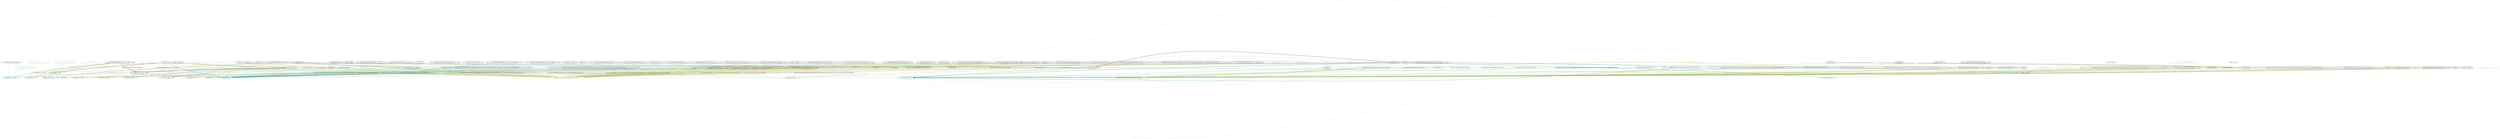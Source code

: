 strict digraph {
    node [shape=box];
    graph [splines=curved];
    2446 [label="SPDXLicense\n443f4e843df984c22700e228b3860b31"
         ,fontcolor=gray
         ,color="#b8bf62"
         ,fillcolor="beige;1"
         ,shape=ellipse];
    2447 [label="spdx:LGPL-2.0+"
         ,color="#b8bf62"
         ,shape=doubleoctagon];
    2448 [label="LGPL-2.0+"
         ,shape=doubleoctagon];
    2449 [label="GNU Library General Public License v2 or later"
         ,shape=doubleoctagon];
    2461 [label="SPDXLicense\n8ef1b5c49d954222c61bf8d1c3f74c3c"
         ,fontcolor=gray
         ,color="#b8bf62"
         ,fillcolor="beige;1"
         ,shape=ellipse];
    2462 [label="spdx:LGPL-2.0-or-later"
         ,shape=doubleoctagon];
    2463 [label="LGPL-2.0-or-later"
         ,shape=doubleoctagon];
    2470 [label="SPDXLicense\ne2efd6447615d77acebad4f7c1e20959"
         ,fontcolor=gray
         ,color="#b8bf62"
         ,fillcolor="beige;1"
         ,shape=ellipse];
    2471 [label="spdx:LGPL-2.1+"
         ,shape=doubleoctagon];
    2472 [label="LGPL-2.1+"
         ,shape=doubleoctagon];
    2473 [label="GNU Lesser General Public License v2.1 or later"
         ,shape=doubleoctagon];
    2486 [label="SPDXLicense\n797be778eb1d10677897529d23730aa7"
         ,fontcolor=gray
         ,color="#b8bf62"
         ,fillcolor="beige;1"
         ,shape=ellipse];
    2487 [label="spdx:LGPL-2.1-or-later"
         ,shape=tripleoctagon];
    2488 [label="LGPL-2.1-or-later"
         ,shape=doubleoctagon];
    6856 [label="FedoraEntry\nda614a7855fde773632116ed18e901c5"
         ,fontcolor=gray
         ,color="#e09d4b"
         ,fillcolor="beige;1"
         ,shape=ellipse];
    6857 [label="Fedora:LGPL-2.0-or-later"
         ,color="#e09d4b"
         ,shape=doubleoctagon];
    6858 [label="GNU Lesser General Public License (no version)"
         ,color="#e09d4b"
         ,shape=octagon];
    6859 [label="GNU Lesser General Public License v2 (or 2.1) or later"
         ,color="#e09d4b"
         ,shape=octagon];
    6860 [label="LGPLv2+"
         ,shape=doubleoctagon];
    6913 [label="FedoraEntry\n5ed37863755909743ca22318afce72ef"
         ,fontcolor=gray
         ,color="#e09d4b"
         ,fillcolor="beige;1"
         ,shape=ellipse];
    6914 [label="Fedora:LGPL-2.1-or-later"
         ,color="#e09d4b"
         ,shape=doubleoctagon];
    9401 [label="GNU Library General Public License"
         ,shape=octagon];
    9403 [label="BlueOakCouncil\nbf57885d28ac11df1c6c25b44aee8200"
         ,fontcolor=gray
         ,color="#00876c"
         ,fillcolor="beige;1"
         ,shape=ellipse];
    9404 [label="BlueOak:LGPL-2.0-or-later"
         ,color="#00876c"
         ,shape=doubleoctagon];
    9409 [label="BlueOakCouncil\na6222a8463da9039cf71763a56777a64"
         ,fontcolor=gray
         ,color="#00876c"
         ,fillcolor="beige;1"
         ,shape=ellipse];
    9410 [label="BlueOak:LGPL-2.1-or-later"
         ,color="#00876c"
         ,shape=doubleoctagon];
    9619 [label="OSADLRule\ndd228aaf9806525cf4fce75e69607da4"
         ,fontcolor=gray
         ,color="#58a066"
         ,fillcolor="beige;1"
         ,shape=ellipse];
    9620 [label="osadl:LGPL-2.0-or-later"
         ,color="#58a066"
         ,shape=doubleoctagon];
    9625 [label="OSADLRule\n94050a312358dfb9792d528bb0165557"
         ,fontcolor=gray
         ,color="#58a066"
         ,fillcolor="beige;1"
         ,shape=ellipse];
    9626 [label="osadl:LGPL-2.1-or-later"
         ,color="#58a066"
         ,shape=doubleoctagon];
    9900 [label="OSADLMatrix\n3b1f76b3d50c8ab5c261469e04bf87b8"
         ,fontcolor=gray
         ,color="#58a066"
         ,fillcolor="beige;1"
         ,shape=ellipse];
    9904 [label="OSADLMatrix\nf19ba5e6a7164ae0aa983d4877f14785"
         ,fontcolor=gray
         ,color="#58a066"
         ,fillcolor="beige;1"
         ,shape=ellipse];
    10283 [label="fsf:LGPLv2.1"
          ,color="#deb256"
          ,shape=octagon];
    18309 [label="ScancodeData\nb151a8ef20ac0cdac173d01f0c517dca"
          ,fontcolor=gray
          ,color="#dac767"
          ,fillcolor="beige;1"
          ,shape=ellipse];
    18310 [label="scancode:lgpl-2.0-plus"
          ,shape=doubleoctagon];
    18311 [label="lgpl-2.0-plus"
          ,shape=doubleoctagon];
    18312 [label="LGPL 2.0 or later"
          ,shape=doubleoctagon];
    18313 [label="GNU Library General Public License 2.0 or later"
          ,shape=doubleoctagon];
    18369 [label="ScancodeData\n18a0fa0890a418316cd617a670cea315"
          ,fontcolor=gray
          ,color="#dac767"
          ,fillcolor="beige;1"
          ,shape=ellipse];
    18370 [label="scancode:lgpl-2.1-plus"
          ,shape=doubleoctagon];
    18371 [label="lgpl-2.1-plus"
          ,shape=doubleoctagon];
    18372 [label="LGPL 2.1 or later"
          ,shape=doubleoctagon];
    18373 [label="GNU Lesser General Public License 2.1 or later"
          ,shape=doubleoctagon];
    25923 [label="Fossology\nf784903bee0b91d2d3cc847b19995191"
          ,fontcolor=gray
          ,color="#e18745"
          ,fillcolor="beige;1"
          ,shape=ellipse];
    25924 [label="fossology:LGPL-2.0+"
          ,color="#e18745"
          ,shape=doubleoctagon];
    25926 [label="Fossology\n14607a2b7bc3a8bbbd67250f1cb607d6"
          ,fontcolor=gray
          ,color="#e18745"
          ,fillcolor="beige;1"
          ,shape=ellipse];
    25927 [label="fossology:LGPL-2.1+"
          ,color="#e18745"
          ,shape=doubleoctagon];
    27201 [label=LGPL
          ,shape=octagon];
    28783 [label="OrtLicenseCategorization\n92f62731dd83140c649e53a1b1a6e089"
          ,fontcolor=gray
          ,color="#e06f45"
          ,fillcolor="beige;1"
          ,shape=ellipse];
    28785 [label="OrtLicenseCategorization\n543501be5a65bdcf3ede3a87023ad2bf"
          ,fontcolor=gray
          ,color="#e06f45"
          ,fillcolor="beige;1"
          ,shape=ellipse];
    35530 [label="OrtLicenseCategorization\nbf7aca2e144fe971e7825c869a8473e1"
          ,fontcolor=gray
          ,color="#e09d4b"
          ,fillcolor="beige;1"
          ,shape=ellipse];
    35535 [label="OrtLicenseCategorization\n5b53ac23d2f73b00a27b57fccce4c364"
          ,fontcolor=gray
          ,color="#e09d4b"
          ,fillcolor="beige;1"
          ,shape=ellipse];
    37045 [label="CavilLicenseChange\nd2722e2d12b7aefdb7d8137c38249b0b"
          ,fontcolor=gray
          ,color="#379469"
          ,fillcolor="beige;1"
          ,shape=ellipse];
    37046 [label="cavil:LGPL-2.0-or-later"
          ,color="#379469"
          ,shape=doubleoctagon];
    37047 [label="LGPL v2 or later"
          ,color="#379469"
          ,shape=octagon];
    37048 [label="LGPL v2.0 or later"
          ,color="#379469"
          ,shape=octagon];
    37049 [label="LGPLv2.0+"
          ,shape=doubleoctagon];
    37056 [label="CavilLicenseChange\nd9b0e35754eb01f0630aacb08b5fae65"
          ,fontcolor=gray
          ,color="#379469"
          ,fillcolor="beige;1"
          ,shape=ellipse];
    37057 [label="cavil:LGPL-2.1-or-later"
          ,color="#379469"
          ,shape=doubleoctagon];
    37058 [label="GNU LGPL v2.1 or later"
          ,color="#379469"
          ,shape=octagon];
    37059 [label="LGPL V2+"
          ,shape=doubleoctagon];
    37060 [label="LGPL v2.1 or later"
          ,color="#379469"
          ,shape=octagon];
    37061 [label="LGPL v2.1+"
          ,shape=doubleoctagon];
    37062 [label="LGPL-2.0.1 or later"
          ,color="#379469"
          ,shape=octagon];
    37063 [label="LGPLv2.1+"
          ,shape=doubleoctagon];
    42389 [label="MetaeffektLicense\n68f17d1b654f95f057148154bf188143"
          ,fontcolor=gray
          ,color="#00876c"
          ,fillcolor="beige;1"
          ,shape=ellipse];
    42390 [label="metaeffekt:LGPL-2.0+"
          ,color="#00876c"
          ,shape=doubleoctagon];
    42391 [label="metaeffekt:GNU Library General Public License 2.0 (or any later version)"
          ,color="#00876c"
          ,shape=doubleoctagon];
    42392 [label="GNU Library General Public License 2.0 (or any later version)"
          ,shape=doubleoctagon];
    42393 [label="GNU Library General Public License, Version 2.0+"
          ,shape=doubleoctagon];
    42394 [label="GNU LIBRARY GENERAL PUBLIC LICENSE Version 2+"
          ,shape=doubleoctagon];
    42395 [label="GNU Lesser GPL 2.0+"
          ,color="#00876c"
          ,shape=octagon];
    42396 [label="GNU Lesser General Public License Version 2+"
          ,color="#00876c"
          ,shape=octagon];
    42397 [label="GNU Lesser General Public License, Version 2.0+"
          ,color="#00876c"
          ,shape=octagon];
    42398 [label="GNU Library or Lesser General Public License version 2.0+"
          ,shape=doubleoctagon];
    42399 [label="GNU Library General Public License (GPL), Version 2.0+"
          ,shape=doubleoctagon];
    42400 [label="GNU Library General Public License (LGPL), Version 2.0+"
          ,shape=doubleoctagon];
    42401 [label="GNU Library General Public License 2+"
          ,shape=doubleoctagon];
    42402 [label="GNU Library General Public License version 2.0+"
          ,shape=doubleoctagon];
    42403 [label="GNU Library General Public License, Version 2.0 or any later version"
          ,shape=doubleoctagon];
    42404 [label="GNU Lesser General Public License, Version 2 or any later version"
          ,color="#00876c"
          ,shape=octagon];
    42405 [label="Lesser General Public License (LGPL)), Version 2.0+"
          ,color="#00876c"
          ,shape=octagon];
    42406 [label="LGPL 2+"
          ,shape=doubleoctagon];
    42407 [label="LGPL 2.0+ license"
          ,shape=doubleoctagon];
    42408 [label="LGPL V.2+"
          ,shape=doubleoctagon];
    42409 [label="LGPL-2+"
          ,shape=doubleoctagon];
    42410 [label="LGPL2+"
          ,shape=doubleoctagon];
    42411 [label="GNU Lesser/Library General Public License version 2+"
          ,color="#00876c"
          ,shape=octagon];
    42412 [label="GNU Library General Public License as published by the Free Software Foundation; either version 2 of the License, or (at your option) any later version"
          ,shape=doubleoctagon];
    42413 [label="GNU Lesser General Public License as published by the Free Software Foundation; either version 2 of the License, or (at your option) any later version"
          ,color="#00876c"
          ,shape=octagon];
    42414 [label="GNU Lesser General Public License >= 2.0"
          ,color="#00876c"
          ,shape=octagon];
    42415 [label="GNU Library General Public License as published by the Free Software Foundation; either version 2 of the License, or any later version"
          ,shape=doubleoctagon];
    42416 [label="GNU Library General Public License as published by the Free Software Foundation, either version 2 of the License, or any later version"
          ,shape=doubleoctagon];
    42417 [label="GNU Library General Public License as published by the Free Software Foundation; either version 2, or (at your option) any later version"
          ,shape=doubleoctagon];
    42579 [label="MetaeffektLicense\ndb6310746184e51800407699f526d684"
          ,fontcolor=gray
          ,color="#00876c"
          ,fillcolor="beige;1"
          ,shape=ellipse];
    42580 [label="metaeffekt:LGPL-2.1+"
          ,color="#00876c"
          ,shape=doubleoctagon];
    42581 [label="metaeffekt:GNU Lesser General Public License 2.1 (or any later version)"
          ,color="#00876c"
          ,shape=doubleoctagon];
    42582 [label="GNU Lesser General Public License 2.1 (or any later version)"
          ,shape=doubleoctagon];
    42583 [label="GNU Lesser General Public License, Version 2.1+"
          ,shape=doubleoctagon];
    42584 [label="GNU LESSER GENERAL PUBLIC LICENSE 2.1+"
          ,shape=doubleoctagon];
    42585 [label="LGPL (GNU Lesser General Public License), V2.1 or later"
          ,shape=doubleoctagon];
    42586 [label="LGPL 2.1+"
          ,shape=doubleoctagon];
    42587 [label="LGPL version 2.1+"
          ,shape=doubleoctagon];
    42588 [label="LGPL(v2.1+)"
          ,shape=doubleoctagon];
    42589 [label="GNU LIBRARY GENERAL PUBLIC LICENSE, Version 2.1+"
          ,shape=doubleoctagon];
    42590 [label="GNU Lesser GPL 2.1+"
          ,shape=doubleoctagon];
    42591 [label="GNU Lesser General Public License (LGPL), version 2.1+"
          ,shape=doubleoctagon];
    42592 [label="GNU Lesser General Public License (LGPL), version 2.1 or later"
          ,shape=doubleoctagon];
    42593 [label="GNU Lesser General Public License - v 2.1 or later"
          ,shape=doubleoctagon];
    42594 [label="GNU Lesser General Public License Version 2.1 or later"
          ,shape=doubleoctagon];
    42595 [label="GNU Lesser General Public License v2.1+"
          ,shape=doubleoctagon];
    42596 [label="GNU Lesser General Public License version 2.1+"
          ,shape=doubleoctagon];
    42597 [label="GNU Lesser General Public License, 2.1+"
          ,shape=doubleoctagon];
    42598 [label="GNU Lesser General Public License, v. 2.1+"
          ,shape=doubleoctagon];
    42599 [label="GNU Lesser Public License 2.1+"
          ,shape=doubleoctagon];
    42600 [label="GNU Library or Lesser General Public License (LGPL) V2.1+"
          ,shape=doubleoctagon];
    42601 [label="GNU Library or Lesser General Public License (LGPL) 2.1+"
          ,shape=doubleoctagon];
    42602 [label="GNU General Lesser Public License (LGPL) version 2.1+"
          ,shape=doubleoctagon];
    42603 [label="Lesser Gnu Public License, Version 2.1+"
          ,shape=doubleoctagon];
    42604 [label="Lesser General Public License (LGPL) v 2.1+"
          ,shape=doubleoctagon];
    42605 [label="Lesser General Public License (LGPL), Version 2.1+"
          ,shape=doubleoctagon];
    42606 [label="LGPL license, Version 2.1+"
          ,shape=doubleoctagon];
    42607 [label="LGPL v 2.1+"
          ,shape=doubleoctagon];
    42608 [label="LGPL version 2.1 or later"
          ,shape=doubleoctagon];
    42609 [label="LGPL, v2.1 or later"
          ,shape=doubleoctagon];
    42610 [label="LGPL2.1+"
          ,shape=doubleoctagon];
    42611 [label="LGPLv2.1 or later"
          ,shape=doubleoctagon];
    42612 [label="lgpl_v2_1+"
          ,shape=doubleoctagon];
    42613 [label="GNU Lesser General Public License as published by the Free Software Foundation; either version 2.1, or (at your option) any later version"
          ,shape=doubleoctagon];
    42614 [label="GNU Lesser General Public License as published by the Free Software Foundation, either version 2.1 of the License, or (at your option) any later version"
          ,shape=doubleoctagon];
    42615 [label="GNU Lesser General Public License as published by the Free Software Foundation; either version 2.1 of the License, or (at your option) any later version"
          ,shape=doubleoctagon];
    42616 [label="GNU Lesser General Public License, V2.1 or later"
          ,shape=doubleoctagon];
    42617 [label="GNU Lesser General Public License as ~ published by the Free Software Foundation; either version 2.1 of ~ the License, or (at your option) any later version"
          ,shape=doubleoctagon];
    42618 [label="[GNU Lesser General Public License] as published by the Free Software Foundation; either version 2.1 of the License, or (at your option) any later version"
          ,color="#00876c"
          ,shape=octagon];
    42619 [label="GNU Lesser General Public License as published by the Free Software Foundation ; either version 2 . 1 of License or ( at your option ) any later version"
          ,color="#00876c"
          ,shape=octagon];
    42620 [label="GNU Lesser General Public License (version 2.1 or at your option any later version)"
          ,color="#00876c"
          ,shape=octagon];
    42621 [label="GNU Lesser general Public License as published by the Free Software Foundation ; either version 2 . 1 of the License or ( at your option ) any later version"
          ,color="#00876c"
          ,shape=octagon];
    42622 [label="GNU Lesser General Public License ; as published by the Free Software Foundation ; either version 2 . 1 of ; the License or ( at your option ) any later version"
          ,color="#00876c"
          ,shape=octagon];
    42623 [label="GNU Lesser General License as published by the Free Software Foundation; either version 2.1 of the License or (at your option) any later version"
          ,color="#00876c"
          ,shape=octagon];
    49997 [label="HermineLicense\n9730269df542bd3f057f93a8e1f143ff"
          ,fontcolor=gray
          ,color="#dc574a"
          ,fillcolor="beige;1"
          ,shape=ellipse];
    50002 [label="HermineLicense\nbc087c6e782136cf6d044538f6b3ae68"
          ,fontcolor=gray
          ,color="#dc574a"
          ,fillcolor="beige;1"
          ,shape=ellipse];
    50611 [label="FossLicense\naa0920763902bfd20cf65af73c30d159"
          ,fontcolor=gray
          ,color="#b8bf62"
          ,fillcolor="beige;1"
          ,shape=ellipse];
    50612 [label="foss-license:GNU Library General Public License 2.0 or later"
          ,color="#b8bf62"
          ,shape=doubleoctagon];
    50613 [label="scancode://lgpl-2.0-plus"
          ,color="#b8bf62"
          ,shape=doubleoctagon];
    50614 [label="scancode:lgpl-2.0-plus"
          ,color="#b8bf62"
          ,shape=doubleoctagon];
    50624 [label="FossLicense\n398343051bd0a4db65fca0c34d988bab"
          ,fontcolor=gray
          ,color="#b8bf62"
          ,fillcolor="beige;1"
          ,shape=ellipse];
    50625 [label="foss-license:GNU Lesser General Public License 2.1 or later"
          ,color="#b8bf62"
          ,shape=doubleoctagon];
    50626 [label="GNU Library General Public License v2.1 or later"
          ,color="#b8bf62"
          ,shape=doubleoctagon];
    50627 [label="LGPL (v2.1 or later)"
          ,shape=doubleoctagon];
    50628 [label="scancode://lgpl-2.1-plus"
          ,color="#b8bf62"
          ,shape=doubleoctagon];
    50629 [label="scancode:lgpl-2.1-plus"
          ,color="#b8bf62"
          ,shape=doubleoctagon];
    50630 [label="LGPLv2, greater"
          ,color="#b8bf62"
          ,shape=doubleoctagon];
    50631 [label="GNU Lesser General Public License v2 or later (LGPLv2+)"
          ,color="#b8bf62"
          ,shape=doubleoctagon];
    50632 [label="LGPL-2.1 or later"
          ,color="#b8bf62"
          ,shape=doubleoctagon];
    54286 [label="EclipseLicense\nd8708c158689888a29e78881058167e5"
          ,fontcolor=gray
          ,color="#98b561"
          ,fillcolor="beige;1"
          ,shape=ellipse];
    54287 [label="eclipse:LGPL-2.0-or-later"
          ,color="#98b561"
          ,shape=doubleoctagon];
    54290 [label="EclipseLicense\nf2c77bb8714e52aa06c20280fd690f8e"
          ,fontcolor=gray
          ,color="#98b561"
          ,fillcolor="beige;1"
          ,shape=ellipse];
    54291 [label="eclipse:LGPL-2.1-or-later"
          ,color="#98b561"
          ,shape=doubleoctagon];
    56003 [label="Curation\n10eb159015a5c72756ac89d98e013bfd"
          ,fontcolor=gray
          ,color="#78ab63"
          ,fillcolor="beige;1"
          ,shape=ellipse];
    2446 -> 2447 [weight=0.5
                 ,color="#b8bf62"];
    2448 -> 2447 [style=bold
                 ,arrowhead=vee
                 ,weight=0.7
                 ,color="#b8bf62"];
    2448 -> 25924 [style=bold
                  ,arrowhead=vee
                  ,weight=0.7
                  ,color="#e18745"];
    2448 -> 37046 [style=dashed
                  ,arrowhead=vee
                  ,weight=0.5
                  ,color="#379469"];
    2448 -> 42390 [style=bold
                  ,arrowhead=vee
                  ,weight=0.7
                  ,color="#00876c"];
    2448 -> 42390 [style=bold
                  ,arrowhead=vee
                  ,weight=0.7
                  ,color="#00876c"];
    2448 -> 50612 [style=bold
                  ,arrowhead=vee
                  ,weight=0.7
                  ,color="#b8bf62"];
    2449 -> 2447 [style=bold
                 ,arrowhead=vee
                 ,weight=0.7
                 ,color="#b8bf62"];
    2449 -> 2462 [style=bold
                 ,arrowhead=vee
                 ,weight=0.7];
    2449 -> 9404 [style=bold
                 ,arrowhead=vee
                 ,weight=0.7
                 ,color="#00876c"];
    2449 -> 25924 [style=bold
                  ,arrowhead=vee
                  ,weight=0.7
                  ,color="#e18745"];
    2449 -> 50625 [style=bold
                  ,arrowhead=vee
                  ,weight=0.7
                  ,color="#b8bf62"];
    2449 -> 54287 [style=bold
                  ,arrowhead=vee
                  ,weight=0.7
                  ,color="#98b561"];
    2461 -> 2462 [weight=0.5
                 ,color="#b8bf62"];
    2462 -> 6857 [style=bold
                 ,arrowhead=vee
                 ,weight=0.7
                 ,color="#e09d4b"];
    2462 -> 9620 [style=bold
                 ,arrowhead=vee
                 ,weight=0.7
                 ,color="#58a066"];
    2462 -> 42390 [style=bold
                  ,arrowhead=vee
                  ,weight=0.7
                  ,color="#00876c"];
    2463 -> 2462 [style=bold
                 ,arrowhead=vee
                 ,weight=0.7];
    2463 -> 6857 [style=bold
                 ,arrowhead=vee
                 ,weight=0.7
                 ,color="#e09d4b"];
    2463 -> 9404 [style=bold
                 ,arrowhead=vee
                 ,weight=0.7
                 ,color="#00876c"];
    2463 -> 9620 [style=bold
                 ,arrowhead=vee
                 ,weight=0.7
                 ,color="#58a066"];
    2463 -> 37046 [style=bold
                  ,arrowhead=vee
                  ,weight=0.7
                  ,color="#379469"];
    2463 -> 37046 [style=bold
                  ,arrowhead=vee
                  ,weight=0.7
                  ,color="#379469"];
    2463 -> 42390 [style=dashed
                  ,arrowhead=vee
                  ,weight=0.5
                  ,color="#00876c"];
    2463 -> 50612 [style=bold
                  ,arrowhead=vee
                  ,weight=0.7
                  ,color="#b8bf62"];
    2463 -> 54287 [style=bold
                  ,arrowhead=vee
                  ,weight=0.7
                  ,color="#98b561"];
    2470 -> 2471 [weight=0.5
                 ,color="#b8bf62"];
    2471 -> 10283 [style=dashed
                  ,arrowhead=vee
                  ,weight=0.5
                  ,color="#deb256"];
    2472 -> 2471 [style=bold
                 ,arrowhead=vee
                 ,weight=0.7];
    2472 -> 2488 [style=bold
                 ,arrowhead=vee
                 ,weight=0.7
                 ,color="#78ab63"];
    2472 -> 25927 [style=bold
                  ,arrowhead=vee
                  ,weight=0.7
                  ,color="#e18745"];
    2472 -> 37057 [style=dashed
                  ,arrowhead=vee
                  ,weight=0.5
                  ,color="#379469"];
    2472 -> 42580 [style=bold
                  ,arrowhead=vee
                  ,weight=0.7
                  ,color="#00876c"];
    2472 -> 42580 [style=bold
                  ,arrowhead=vee
                  ,weight=0.7
                  ,color="#00876c"];
    2472 -> 50625 [style=bold
                  ,arrowhead=vee
                  ,weight=0.7
                  ,color="#b8bf62"];
    2473 -> 2471 [style=bold
                 ,arrowhead=vee
                 ,weight=0.7
                 ,color="#b8bf62"];
    2473 -> 2487 [style=bold
                 ,arrowhead=vee
                 ,weight=0.7];
    2473 -> 9410 [style=bold
                 ,arrowhead=vee
                 ,weight=0.7
                 ,color="#00876c"];
    2473 -> 25927 [style=bold
                  ,arrowhead=vee
                  ,weight=0.7
                  ,color="#e18745"];
    2473 -> 42580 [style=dashed
                  ,arrowhead=vee
                  ,weight=0.5
                  ,color="#00876c"];
    2473 -> 50625 [style=bold
                  ,arrowhead=vee
                  ,weight=0.7
                  ,color="#b8bf62"];
    2473 -> 54291 [style=bold
                  ,arrowhead=vee
                  ,weight=0.7
                  ,color="#98b561"];
    2486 -> 2487 [weight=0.5
                 ,color="#b8bf62"];
    2487 -> 6914 [style=bold
                 ,arrowhead=vee
                 ,weight=0.7
                 ,color="#e09d4b"];
    2487 -> 9626 [style=bold
                 ,arrowhead=vee
                 ,weight=0.7
                 ,color="#58a066"];
    2487 -> 10283 [style=dashed
                  ,arrowhead=vee
                  ,weight=0.5
                  ,color="#deb256"];
    2487 -> 42580 [style=bold
                  ,arrowhead=vee
                  ,weight=0.7
                  ,color="#00876c"];
    2488 -> 2487 [style=bold
                 ,arrowhead=vee
                 ,weight=0.7];
    2488 -> 6914 [style=bold
                 ,arrowhead=vee
                 ,weight=0.7
                 ,color="#e09d4b"];
    2488 -> 9410 [style=bold
                 ,arrowhead=vee
                 ,weight=0.7
                 ,color="#00876c"];
    2488 -> 9626 [style=bold
                 ,arrowhead=vee
                 ,weight=0.7
                 ,color="#58a066"];
    2488 -> 37057 [style=bold
                  ,arrowhead=vee
                  ,weight=0.7
                  ,color="#379469"];
    2488 -> 37057 [style=bold
                  ,arrowhead=vee
                  ,weight=0.7
                  ,color="#379469"];
    2488 -> 42580 [style=dashed
                  ,arrowhead=vee
                  ,weight=0.5
                  ,color="#00876c"];
    2488 -> 50625 [style=bold
                  ,arrowhead=vee
                  ,weight=0.7
                  ,color="#b8bf62"];
    2488 -> 54291 [style=bold
                  ,arrowhead=vee
                  ,weight=0.7
                  ,color="#98b561"];
    6856 -> 6857 [weight=0.5
                 ,color="#e09d4b"];
    6858 -> 6857 [style=dashed
                 ,arrowhead=vee
                 ,weight=0.5
                 ,color="#e09d4b"];
    6859 -> 6857 [style=dashed
                 ,arrowhead=vee
                 ,weight=0.5
                 ,color="#e09d4b"];
    6859 -> 6914 [style=dashed
                 ,arrowhead=vee
                 ,weight=0.5
                 ,color="#e09d4b"];
    6860 -> 6857 [style=dashed
                 ,arrowhead=vee
                 ,weight=0.5
                 ,color="#e09d4b"];
    6860 -> 6914 [style=dashed
                 ,arrowhead=vee
                 ,weight=0.5
                 ,color="#e09d4b"];
    6860 -> 37057 [style=dashed
                  ,arrowhead=vee
                  ,weight=0.5
                  ,color="#379469"];
    6860 -> 42390 [style=dashed
                  ,arrowhead=vee
                  ,weight=0.5
                  ,color="#00876c"];
    6860 -> 50612 [style=bold
                  ,arrowhead=vee
                  ,weight=0.7
                  ,color="#b8bf62"];
    6913 -> 6914 [weight=0.5
                 ,color="#e09d4b"];
    9401 -> 9404 [style=dashed
                 ,arrowhead=vee
                 ,weight=0.5
                 ,color="#00876c"];
    9401 -> 9410 [style=dashed
                 ,arrowhead=vee
                 ,weight=0.5
                 ,color="#00876c"];
    9403 -> 9404 [weight=0.5
                 ,color="#00876c"];
    9409 -> 9410 [weight=0.5
                 ,color="#00876c"];
    9619 -> 9620 [weight=0.5
                 ,color="#58a066"];
    9625 -> 9626 [weight=0.5
                 ,color="#58a066"];
    9900 -> 9620 [weight=0.5
                 ,color="#58a066"];
    9904 -> 9626 [weight=0.5
                 ,color="#58a066"];
    18309 -> 18310 [weight=0.5
                   ,color="#dac767"];
    18310 -> 42390 [style=dashed
                   ,arrowhead=vee
                   ,weight=0.5
                   ,color="#00876c"];
    18310 -> 50612 [style=bold
                   ,arrowhead=vee
                   ,weight=0.7
                   ,color="#b8bf62"];
    18311 -> 18310 [style=bold
                   ,arrowhead=vee
                   ,weight=0.7];
    18312 -> 18310 [style=bold
                   ,arrowhead=vee
                   ,weight=0.7
                   ,color="#dac767"];
    18312 -> 50612 [style=bold
                   ,arrowhead=vee
                   ,weight=0.7
                   ,color="#b8bf62"];
    18313 -> 18310 [style=bold
                   ,arrowhead=vee
                   ,weight=0.7
                   ,color="#dac767"];
    18313 -> 50612 [style=bold
                   ,arrowhead=vee
                   ,weight=0.7
                   ,color="#b8bf62"];
    18369 -> 18370 [weight=0.5
                   ,color="#dac767"];
    18370 -> 42580 [style=dashed
                   ,arrowhead=vee
                   ,weight=0.5
                   ,color="#00876c"];
    18370 -> 50625 [style=bold
                   ,arrowhead=vee
                   ,weight=0.7
                   ,color="#b8bf62"];
    18371 -> 18370 [style=bold
                   ,arrowhead=vee
                   ,weight=0.7];
    18372 -> 18370 [style=bold
                   ,arrowhead=vee
                   ,weight=0.7
                   ,color="#dac767"];
    18372 -> 42580 [style=dashed
                   ,arrowhead=vee
                   ,weight=0.5
                   ,color="#00876c"];
    18372 -> 50625 [style=bold
                   ,arrowhead=vee
                   ,weight=0.7
                   ,color="#b8bf62"];
    18373 -> 18370 [style=bold
                   ,arrowhead=vee
                   ,weight=0.7
                   ,color="#dac767"];
    18373 -> 50625 [style=bold
                   ,arrowhead=vee
                   ,weight=0.7
                   ,color="#b8bf62"];
    25923 -> 25924 [weight=0.5
                   ,color="#e18745"];
    25926 -> 25927 [weight=0.5
                   ,color="#e18745"];
    27201 -> 42390 [style=dashed
                   ,arrowhead=vee
                   ,weight=0.5
                   ,color="#00876c"];
    27201 -> 42580 [style=dashed
                   ,arrowhead=vee
                   ,weight=0.5
                   ,color="#00876c"];
    28783 -> 2462 [weight=0.5
                  ,color="#e06f45"];
    28785 -> 2487 [weight=0.5
                  ,color="#e06f45"];
    35530 -> 2462 [weight=0.5
                  ,color="#e09d4b"];
    35535 -> 2487 [weight=0.5
                  ,color="#e09d4b"];
    37045 -> 37046 [weight=0.5
                   ,color="#379469"];
    37047 -> 37046 [style=dashed
                   ,arrowhead=vee
                   ,weight=0.5
                   ,color="#379469"];
    37048 -> 37046 [style=dashed
                   ,arrowhead=vee
                   ,weight=0.5
                   ,color="#379469"];
    37049 -> 37046 [style=dashed
                   ,arrowhead=vee
                   ,weight=0.5
                   ,color="#379469"];
    37049 -> 50625 [style=bold
                   ,arrowhead=vee
                   ,weight=0.7
                   ,color="#b8bf62"];
    37056 -> 37057 [weight=0.5
                   ,color="#379469"];
    37058 -> 37057 [style=dashed
                   ,arrowhead=vee
                   ,weight=0.5
                   ,color="#379469"];
    37059 -> 37057 [style=dashed
                   ,arrowhead=vee
                   ,weight=0.5
                   ,color="#379469"];
    37059 -> 42390 [style=dashed
                   ,arrowhead=vee
                   ,weight=0.5
                   ,color="#00876c"];
    37059 -> 50612 [style=bold
                   ,arrowhead=vee
                   ,weight=0.7
                   ,color="#b8bf62"];
    37060 -> 37057 [style=dashed
                   ,arrowhead=vee
                   ,weight=0.5
                   ,color="#379469"];
    37061 -> 37057 [style=dashed
                   ,arrowhead=vee
                   ,weight=0.5
                   ,color="#379469"];
    37061 -> 42580 [style=dashed
                   ,arrowhead=vee
                   ,weight=0.5
                   ,color="#00876c"];
    37061 -> 50625 [style=bold
                   ,arrowhead=vee
                   ,weight=0.7
                   ,color="#b8bf62"];
    37062 -> 37057 [style=dashed
                   ,arrowhead=vee
                   ,weight=0.5
                   ,color="#379469"];
    37063 -> 37057 [style=dashed
                   ,arrowhead=vee
                   ,weight=0.5
                   ,color="#379469"];
    37063 -> 42580 [style=dashed
                   ,arrowhead=vee
                   ,weight=0.5
                   ,color="#00876c"];
    37063 -> 50625 [style=bold
                   ,arrowhead=vee
                   ,weight=0.7
                   ,color="#b8bf62"];
    42389 -> 42390 [weight=0.5
                   ,color="#00876c"];
    42391 -> 42390 [style=bold
                   ,arrowhead=vee
                   ,weight=0.7
                   ,color="#00876c"];
    42392 -> 42391 [style=bold
                   ,arrowhead=vee
                   ,weight=0.7
                   ,color="#00876c"];
    42392 -> 50612 [style=bold
                   ,arrowhead=vee
                   ,weight=0.7
                   ,color="#b8bf62"];
    42393 -> 42390 [style=dashed
                   ,arrowhead=vee
                   ,weight=0.5
                   ,color="#00876c"];
    42393 -> 50612 [style=bold
                   ,arrowhead=vee
                   ,weight=0.7
                   ,color="#b8bf62"];
    42394 -> 42390 [style=dashed
                   ,arrowhead=vee
                   ,weight=0.5
                   ,color="#00876c"];
    42394 -> 50612 [style=bold
                   ,arrowhead=vee
                   ,weight=0.7
                   ,color="#b8bf62"];
    42395 -> 42390 [style=dashed
                   ,arrowhead=vee
                   ,weight=0.5
                   ,color="#00876c"];
    42396 -> 42390 [style=dashed
                   ,arrowhead=vee
                   ,weight=0.5
                   ,color="#00876c"];
    42397 -> 42390 [style=dashed
                   ,arrowhead=vee
                   ,weight=0.5
                   ,color="#00876c"];
    42398 -> 42390 [style=dashed
                   ,arrowhead=vee
                   ,weight=0.5
                   ,color="#00876c"];
    42398 -> 50612 [style=bold
                   ,arrowhead=vee
                   ,weight=0.7
                   ,color="#b8bf62"];
    42399 -> 42390 [style=dashed
                   ,arrowhead=vee
                   ,weight=0.5
                   ,color="#00876c"];
    42399 -> 50612 [style=bold
                   ,arrowhead=vee
                   ,weight=0.7
                   ,color="#b8bf62"];
    42400 -> 42390 [style=dashed
                   ,arrowhead=vee
                   ,weight=0.5
                   ,color="#00876c"];
    42400 -> 50612 [style=bold
                   ,arrowhead=vee
                   ,weight=0.7
                   ,color="#b8bf62"];
    42401 -> 42390 [style=dashed
                   ,arrowhead=vee
                   ,weight=0.5
                   ,color="#00876c"];
    42401 -> 50612 [style=bold
                   ,arrowhead=vee
                   ,weight=0.7
                   ,color="#b8bf62"];
    42402 -> 42390 [style=dashed
                   ,arrowhead=vee
                   ,weight=0.5
                   ,color="#00876c"];
    42402 -> 50612 [style=bold
                   ,arrowhead=vee
                   ,weight=0.7
                   ,color="#b8bf62"];
    42403 -> 42390 [style=dashed
                   ,arrowhead=vee
                   ,weight=0.5
                   ,color="#00876c"];
    42403 -> 50612 [style=bold
                   ,arrowhead=vee
                   ,weight=0.7
                   ,color="#b8bf62"];
    42404 -> 42390 [style=dashed
                   ,arrowhead=vee
                   ,weight=0.5
                   ,color="#00876c"];
    42405 -> 42390 [style=dashed
                   ,arrowhead=vee
                   ,weight=0.5
                   ,color="#00876c"];
    42406 -> 42390 [style=dashed
                   ,arrowhead=vee
                   ,weight=0.5
                   ,color="#00876c"];
    42406 -> 50612 [style=bold
                   ,arrowhead=vee
                   ,weight=0.7
                   ,color="#b8bf62"];
    42407 -> 42390 [style=dashed
                   ,arrowhead=vee
                   ,weight=0.5
                   ,color="#00876c"];
    42407 -> 50612 [style=bold
                   ,arrowhead=vee
                   ,weight=0.7
                   ,color="#b8bf62"];
    42408 -> 42390 [style=dashed
                   ,arrowhead=vee
                   ,weight=0.5
                   ,color="#00876c"];
    42408 -> 50612 [style=bold
                   ,arrowhead=vee
                   ,weight=0.7
                   ,color="#b8bf62"];
    42409 -> 42390 [style=dashed
                   ,arrowhead=vee
                   ,weight=0.5
                   ,color="#00876c"];
    42409 -> 50612 [style=bold
                   ,arrowhead=vee
                   ,weight=0.7
                   ,color="#b8bf62"];
    42410 -> 42390 [style=dashed
                   ,arrowhead=vee
                   ,weight=0.5
                   ,color="#00876c"];
    42410 -> 50612 [style=bold
                   ,arrowhead=vee
                   ,weight=0.7
                   ,color="#b8bf62"];
    42411 -> 42390 [style=dashed
                   ,arrowhead=vee
                   ,weight=0.5
                   ,color="#00876c"];
    42412 -> 42390 [style=dashed
                   ,arrowhead=vee
                   ,weight=0.5
                   ,color="#00876c"];
    42412 -> 50612 [style=bold
                   ,arrowhead=vee
                   ,weight=0.7
                   ,color="#b8bf62"];
    42413 -> 42390 [style=dashed
                   ,arrowhead=vee
                   ,weight=0.5
                   ,color="#00876c"];
    42414 -> 42390 [style=dashed
                   ,arrowhead=vee
                   ,weight=0.5
                   ,color="#00876c"];
    42415 -> 42390 [style=dashed
                   ,arrowhead=vee
                   ,weight=0.5
                   ,color="#00876c"];
    42415 -> 50612 [style=bold
                   ,arrowhead=vee
                   ,weight=0.7
                   ,color="#b8bf62"];
    42416 -> 42390 [style=dashed
                   ,arrowhead=vee
                   ,weight=0.5
                   ,color="#00876c"];
    42416 -> 50612 [style=bold
                   ,arrowhead=vee
                   ,weight=0.7
                   ,color="#b8bf62"];
    42417 -> 42390 [style=dashed
                   ,arrowhead=vee
                   ,weight=0.5
                   ,color="#00876c"];
    42417 -> 50612 [style=bold
                   ,arrowhead=vee
                   ,weight=0.7
                   ,color="#b8bf62"];
    42579 -> 42580 [weight=0.5
                   ,color="#00876c"];
    42581 -> 42580 [style=bold
                   ,arrowhead=vee
                   ,weight=0.7
                   ,color="#00876c"];
    42582 -> 42581 [style=bold
                   ,arrowhead=vee
                   ,weight=0.7
                   ,color="#00876c"];
    42582 -> 50625 [style=bold
                   ,arrowhead=vee
                   ,weight=0.7
                   ,color="#b8bf62"];
    42583 -> 42580 [style=dashed
                   ,arrowhead=vee
                   ,weight=0.5
                   ,color="#00876c"];
    42583 -> 50625 [style=bold
                   ,arrowhead=vee
                   ,weight=0.7
                   ,color="#b8bf62"];
    42584 -> 42580 [style=dashed
                   ,arrowhead=vee
                   ,weight=0.5
                   ,color="#00876c"];
    42584 -> 50625 [style=bold
                   ,arrowhead=vee
                   ,weight=0.7
                   ,color="#b8bf62"];
    42585 -> 42580 [style=dashed
                   ,arrowhead=vee
                   ,weight=0.5
                   ,color="#00876c"];
    42585 -> 50625 [style=bold
                   ,arrowhead=vee
                   ,weight=0.7
                   ,color="#b8bf62"];
    42586 -> 42580 [style=dashed
                   ,arrowhead=vee
                   ,weight=0.5
                   ,color="#00876c"];
    42586 -> 50625 [style=bold
                   ,arrowhead=vee
                   ,weight=0.7
                   ,color="#b8bf62"];
    42587 -> 42580 [style=dashed
                   ,arrowhead=vee
                   ,weight=0.5
                   ,color="#00876c"];
    42587 -> 50625 [style=bold
                   ,arrowhead=vee
                   ,weight=0.7
                   ,color="#b8bf62"];
    42588 -> 42580 [style=dashed
                   ,arrowhead=vee
                   ,weight=0.5
                   ,color="#00876c"];
    42588 -> 50625 [style=bold
                   ,arrowhead=vee
                   ,weight=0.7
                   ,color="#b8bf62"];
    42589 -> 42580 [style=dashed
                   ,arrowhead=vee
                   ,weight=0.5
                   ,color="#00876c"];
    42589 -> 50625 [style=bold
                   ,arrowhead=vee
                   ,weight=0.7
                   ,color="#b8bf62"];
    42590 -> 42580 [style=dashed
                   ,arrowhead=vee
                   ,weight=0.5
                   ,color="#00876c"];
    42590 -> 50625 [style=bold
                   ,arrowhead=vee
                   ,weight=0.7
                   ,color="#b8bf62"];
    42591 -> 42580 [style=dashed
                   ,arrowhead=vee
                   ,weight=0.5
                   ,color="#00876c"];
    42591 -> 50625 [style=bold
                   ,arrowhead=vee
                   ,weight=0.7
                   ,color="#b8bf62"];
    42592 -> 42580 [style=dashed
                   ,arrowhead=vee
                   ,weight=0.5
                   ,color="#00876c"];
    42592 -> 50625 [style=bold
                   ,arrowhead=vee
                   ,weight=0.7
                   ,color="#b8bf62"];
    42593 -> 42580 [style=dashed
                   ,arrowhead=vee
                   ,weight=0.5
                   ,color="#00876c"];
    42593 -> 50625 [style=bold
                   ,arrowhead=vee
                   ,weight=0.7
                   ,color="#b8bf62"];
    42594 -> 42580 [style=dashed
                   ,arrowhead=vee
                   ,weight=0.5
                   ,color="#00876c"];
    42594 -> 50625 [style=bold
                   ,arrowhead=vee
                   ,weight=0.7
                   ,color="#b8bf62"];
    42595 -> 42580 [style=dashed
                   ,arrowhead=vee
                   ,weight=0.5
                   ,color="#00876c"];
    42595 -> 50625 [style=bold
                   ,arrowhead=vee
                   ,weight=0.7
                   ,color="#b8bf62"];
    42596 -> 42580 [style=dashed
                   ,arrowhead=vee
                   ,weight=0.5
                   ,color="#00876c"];
    42596 -> 50625 [style=bold
                   ,arrowhead=vee
                   ,weight=0.7
                   ,color="#b8bf62"];
    42597 -> 42580 [style=dashed
                   ,arrowhead=vee
                   ,weight=0.5
                   ,color="#00876c"];
    42597 -> 50625 [style=bold
                   ,arrowhead=vee
                   ,weight=0.7
                   ,color="#b8bf62"];
    42598 -> 42580 [style=dashed
                   ,arrowhead=vee
                   ,weight=0.5
                   ,color="#00876c"];
    42598 -> 50625 [style=bold
                   ,arrowhead=vee
                   ,weight=0.7
                   ,color="#b8bf62"];
    42599 -> 42580 [style=dashed
                   ,arrowhead=vee
                   ,weight=0.5
                   ,color="#00876c"];
    42599 -> 50625 [style=bold
                   ,arrowhead=vee
                   ,weight=0.7
                   ,color="#b8bf62"];
    42600 -> 42580 [style=dashed
                   ,arrowhead=vee
                   ,weight=0.5
                   ,color="#00876c"];
    42600 -> 50625 [style=bold
                   ,arrowhead=vee
                   ,weight=0.7
                   ,color="#b8bf62"];
    42601 -> 42580 [style=dashed
                   ,arrowhead=vee
                   ,weight=0.5
                   ,color="#00876c"];
    42601 -> 50625 [style=bold
                   ,arrowhead=vee
                   ,weight=0.7
                   ,color="#b8bf62"];
    42602 -> 42580 [style=dashed
                   ,arrowhead=vee
                   ,weight=0.5
                   ,color="#00876c"];
    42602 -> 50625 [style=bold
                   ,arrowhead=vee
                   ,weight=0.7
                   ,color="#b8bf62"];
    42603 -> 42580 [style=dashed
                   ,arrowhead=vee
                   ,weight=0.5
                   ,color="#00876c"];
    42603 -> 50625 [style=bold
                   ,arrowhead=vee
                   ,weight=0.7
                   ,color="#b8bf62"];
    42604 -> 42580 [style=dashed
                   ,arrowhead=vee
                   ,weight=0.5
                   ,color="#00876c"];
    42604 -> 50625 [style=bold
                   ,arrowhead=vee
                   ,weight=0.7
                   ,color="#b8bf62"];
    42605 -> 42580 [style=dashed
                   ,arrowhead=vee
                   ,weight=0.5
                   ,color="#00876c"];
    42605 -> 50625 [style=bold
                   ,arrowhead=vee
                   ,weight=0.7
                   ,color="#b8bf62"];
    42606 -> 42580 [style=dashed
                   ,arrowhead=vee
                   ,weight=0.5
                   ,color="#00876c"];
    42606 -> 50625 [style=bold
                   ,arrowhead=vee
                   ,weight=0.7
                   ,color="#b8bf62"];
    42607 -> 42580 [style=dashed
                   ,arrowhead=vee
                   ,weight=0.5
                   ,color="#00876c"];
    42607 -> 50625 [style=bold
                   ,arrowhead=vee
                   ,weight=0.7
                   ,color="#b8bf62"];
    42608 -> 42580 [style=dashed
                   ,arrowhead=vee
                   ,weight=0.5
                   ,color="#00876c"];
    42608 -> 50625 [style=bold
                   ,arrowhead=vee
                   ,weight=0.7
                   ,color="#b8bf62"];
    42609 -> 42580 [style=dashed
                   ,arrowhead=vee
                   ,weight=0.5
                   ,color="#00876c"];
    42609 -> 50625 [style=bold
                   ,arrowhead=vee
                   ,weight=0.7
                   ,color="#b8bf62"];
    42610 -> 2488 [style=bold
                  ,arrowhead=vee
                  ,weight=0.7
                  ,color="#78ab63"];
    42610 -> 42580 [style=dashed
                   ,arrowhead=vee
                   ,weight=0.5
                   ,color="#00876c"];
    42610 -> 50625 [style=bold
                   ,arrowhead=vee
                   ,weight=0.7
                   ,color="#b8bf62"];
    42611 -> 42580 [style=dashed
                   ,arrowhead=vee
                   ,weight=0.5
                   ,color="#00876c"];
    42611 -> 50625 [style=bold
                   ,arrowhead=vee
                   ,weight=0.7
                   ,color="#b8bf62"];
    42612 -> 42580 [style=dashed
                   ,arrowhead=vee
                   ,weight=0.5
                   ,color="#00876c"];
    42612 -> 50625 [style=bold
                   ,arrowhead=vee
                   ,weight=0.7
                   ,color="#b8bf62"];
    42613 -> 42580 [style=dashed
                   ,arrowhead=vee
                   ,weight=0.5
                   ,color="#00876c"];
    42613 -> 50625 [style=bold
                   ,arrowhead=vee
                   ,weight=0.7
                   ,color="#b8bf62"];
    42614 -> 42580 [style=dashed
                   ,arrowhead=vee
                   ,weight=0.5
                   ,color="#00876c"];
    42614 -> 50625 [style=bold
                   ,arrowhead=vee
                   ,weight=0.7
                   ,color="#b8bf62"];
    42615 -> 42580 [style=dashed
                   ,arrowhead=vee
                   ,weight=0.5
                   ,color="#00876c"];
    42615 -> 50625 [style=bold
                   ,arrowhead=vee
                   ,weight=0.7
                   ,color="#b8bf62"];
    42616 -> 42580 [style=dashed
                   ,arrowhead=vee
                   ,weight=0.5
                   ,color="#00876c"];
    42616 -> 50625 [style=bold
                   ,arrowhead=vee
                   ,weight=0.7
                   ,color="#b8bf62"];
    42617 -> 42580 [style=dashed
                   ,arrowhead=vee
                   ,weight=0.5
                   ,color="#00876c"];
    42617 -> 50625 [style=bold
                   ,arrowhead=vee
                   ,weight=0.7
                   ,color="#b8bf62"];
    42618 -> 42580 [style=dashed
                   ,arrowhead=vee
                   ,weight=0.5
                   ,color="#00876c"];
    42619 -> 42580 [style=dashed
                   ,arrowhead=vee
                   ,weight=0.5
                   ,color="#00876c"];
    42620 -> 42580 [style=dashed
                   ,arrowhead=vee
                   ,weight=0.5
                   ,color="#00876c"];
    42621 -> 42580 [style=dashed
                   ,arrowhead=vee
                   ,weight=0.5
                   ,color="#00876c"];
    42622 -> 42580 [style=dashed
                   ,arrowhead=vee
                   ,weight=0.5
                   ,color="#00876c"];
    42623 -> 42580 [style=dashed
                   ,arrowhead=vee
                   ,weight=0.5
                   ,color="#00876c"];
    49997 -> 2462 [weight=0.5
                  ,color="#dc574a"];
    50002 -> 2487 [weight=0.5
                  ,color="#dc574a"];
    50611 -> 50612 [weight=0.5
                   ,color="#b8bf62"];
    50613 -> 50612 [style=bold
                   ,arrowhead=vee
                   ,weight=0.7
                   ,color="#b8bf62"];
    50614 -> 50612 [style=bold
                   ,arrowhead=vee
                   ,weight=0.7
                   ,color="#b8bf62"];
    50624 -> 50625 [weight=0.5
                   ,color="#b8bf62"];
    50626 -> 50625 [style=bold
                   ,arrowhead=vee
                   ,weight=0.7
                   ,color="#b8bf62"];
    50627 -> 2488 [style=bold
                  ,arrowhead=vee
                  ,weight=0.7
                  ,color="#78ab63"];
    50627 -> 50625 [style=bold
                   ,arrowhead=vee
                   ,weight=0.7
                   ,color="#b8bf62"];
    50628 -> 50625 [style=bold
                   ,arrowhead=vee
                   ,weight=0.7
                   ,color="#b8bf62"];
    50629 -> 50625 [style=bold
                   ,arrowhead=vee
                   ,weight=0.7
                   ,color="#b8bf62"];
    50630 -> 50625 [style=bold
                   ,arrowhead=vee
                   ,weight=0.7
                   ,color="#b8bf62"];
    50631 -> 50625 [style=bold
                   ,arrowhead=vee
                   ,weight=0.7
                   ,color="#b8bf62"];
    50632 -> 50625 [style=bold
                   ,arrowhead=vee
                   ,weight=0.7
                   ,color="#b8bf62"];
    54286 -> 54287 [weight=0.5
                   ,color="#98b561"];
    54290 -> 54291 [weight=0.5
                   ,color="#98b561"];
    56003 -> 2488 [weight=0.5
                  ,color="#78ab63"];
}
